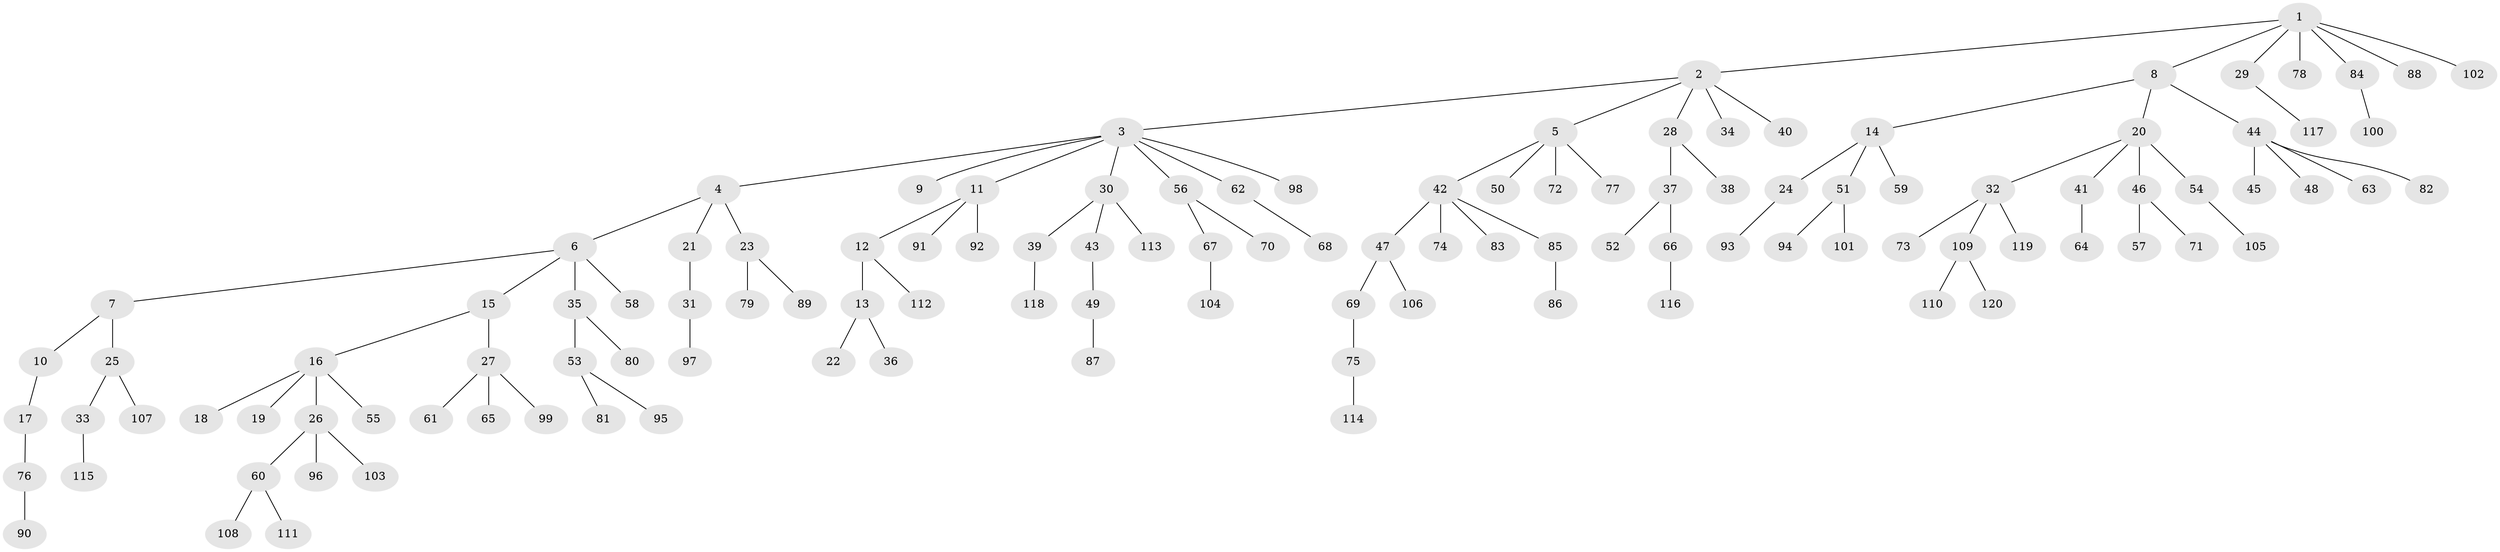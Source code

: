 // Generated by graph-tools (version 1.1) at 2025/02/03/09/25 03:02:24]
// undirected, 120 vertices, 119 edges
graph export_dot {
graph [start="1"]
  node [color=gray90,style=filled];
  1;
  2;
  3;
  4;
  5;
  6;
  7;
  8;
  9;
  10;
  11;
  12;
  13;
  14;
  15;
  16;
  17;
  18;
  19;
  20;
  21;
  22;
  23;
  24;
  25;
  26;
  27;
  28;
  29;
  30;
  31;
  32;
  33;
  34;
  35;
  36;
  37;
  38;
  39;
  40;
  41;
  42;
  43;
  44;
  45;
  46;
  47;
  48;
  49;
  50;
  51;
  52;
  53;
  54;
  55;
  56;
  57;
  58;
  59;
  60;
  61;
  62;
  63;
  64;
  65;
  66;
  67;
  68;
  69;
  70;
  71;
  72;
  73;
  74;
  75;
  76;
  77;
  78;
  79;
  80;
  81;
  82;
  83;
  84;
  85;
  86;
  87;
  88;
  89;
  90;
  91;
  92;
  93;
  94;
  95;
  96;
  97;
  98;
  99;
  100;
  101;
  102;
  103;
  104;
  105;
  106;
  107;
  108;
  109;
  110;
  111;
  112;
  113;
  114;
  115;
  116;
  117;
  118;
  119;
  120;
  1 -- 2;
  1 -- 8;
  1 -- 29;
  1 -- 78;
  1 -- 84;
  1 -- 88;
  1 -- 102;
  2 -- 3;
  2 -- 5;
  2 -- 28;
  2 -- 34;
  2 -- 40;
  3 -- 4;
  3 -- 9;
  3 -- 11;
  3 -- 30;
  3 -- 56;
  3 -- 62;
  3 -- 98;
  4 -- 6;
  4 -- 21;
  4 -- 23;
  5 -- 42;
  5 -- 50;
  5 -- 72;
  5 -- 77;
  6 -- 7;
  6 -- 15;
  6 -- 35;
  6 -- 58;
  7 -- 10;
  7 -- 25;
  8 -- 14;
  8 -- 20;
  8 -- 44;
  10 -- 17;
  11 -- 12;
  11 -- 91;
  11 -- 92;
  12 -- 13;
  12 -- 112;
  13 -- 22;
  13 -- 36;
  14 -- 24;
  14 -- 51;
  14 -- 59;
  15 -- 16;
  15 -- 27;
  16 -- 18;
  16 -- 19;
  16 -- 26;
  16 -- 55;
  17 -- 76;
  20 -- 32;
  20 -- 41;
  20 -- 46;
  20 -- 54;
  21 -- 31;
  23 -- 79;
  23 -- 89;
  24 -- 93;
  25 -- 33;
  25 -- 107;
  26 -- 60;
  26 -- 96;
  26 -- 103;
  27 -- 61;
  27 -- 65;
  27 -- 99;
  28 -- 37;
  28 -- 38;
  29 -- 117;
  30 -- 39;
  30 -- 43;
  30 -- 113;
  31 -- 97;
  32 -- 73;
  32 -- 109;
  32 -- 119;
  33 -- 115;
  35 -- 53;
  35 -- 80;
  37 -- 52;
  37 -- 66;
  39 -- 118;
  41 -- 64;
  42 -- 47;
  42 -- 74;
  42 -- 83;
  42 -- 85;
  43 -- 49;
  44 -- 45;
  44 -- 48;
  44 -- 63;
  44 -- 82;
  46 -- 57;
  46 -- 71;
  47 -- 69;
  47 -- 106;
  49 -- 87;
  51 -- 94;
  51 -- 101;
  53 -- 81;
  53 -- 95;
  54 -- 105;
  56 -- 67;
  56 -- 70;
  60 -- 108;
  60 -- 111;
  62 -- 68;
  66 -- 116;
  67 -- 104;
  69 -- 75;
  75 -- 114;
  76 -- 90;
  84 -- 100;
  85 -- 86;
  109 -- 110;
  109 -- 120;
}

